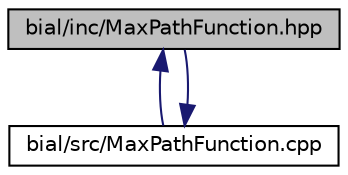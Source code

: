 digraph "bial/inc/MaxPathFunction.hpp"
{
  edge [fontname="Helvetica",fontsize="10",labelfontname="Helvetica",labelfontsize="10"];
  node [fontname="Helvetica",fontsize="10",shape=record];
  Node1 [label="bial/inc/MaxPathFunction.hpp",height=0.2,width=0.4,color="black", fillcolor="grey75", style="filled", fontcolor="black"];
  Node1 -> Node2 [dir="back",color="midnightblue",fontsize="10",style="solid",fontname="Helvetica"];
  Node2 [label="bial/src/MaxPathFunction.cpp",height=0.2,width=0.4,color="black", fillcolor="white", style="filled",URL="$_max_path_function_8cpp.html"];
  Node2 -> Node1 [dir="back",color="midnightblue",fontsize="10",style="solid",fontname="Helvetica"];
}
